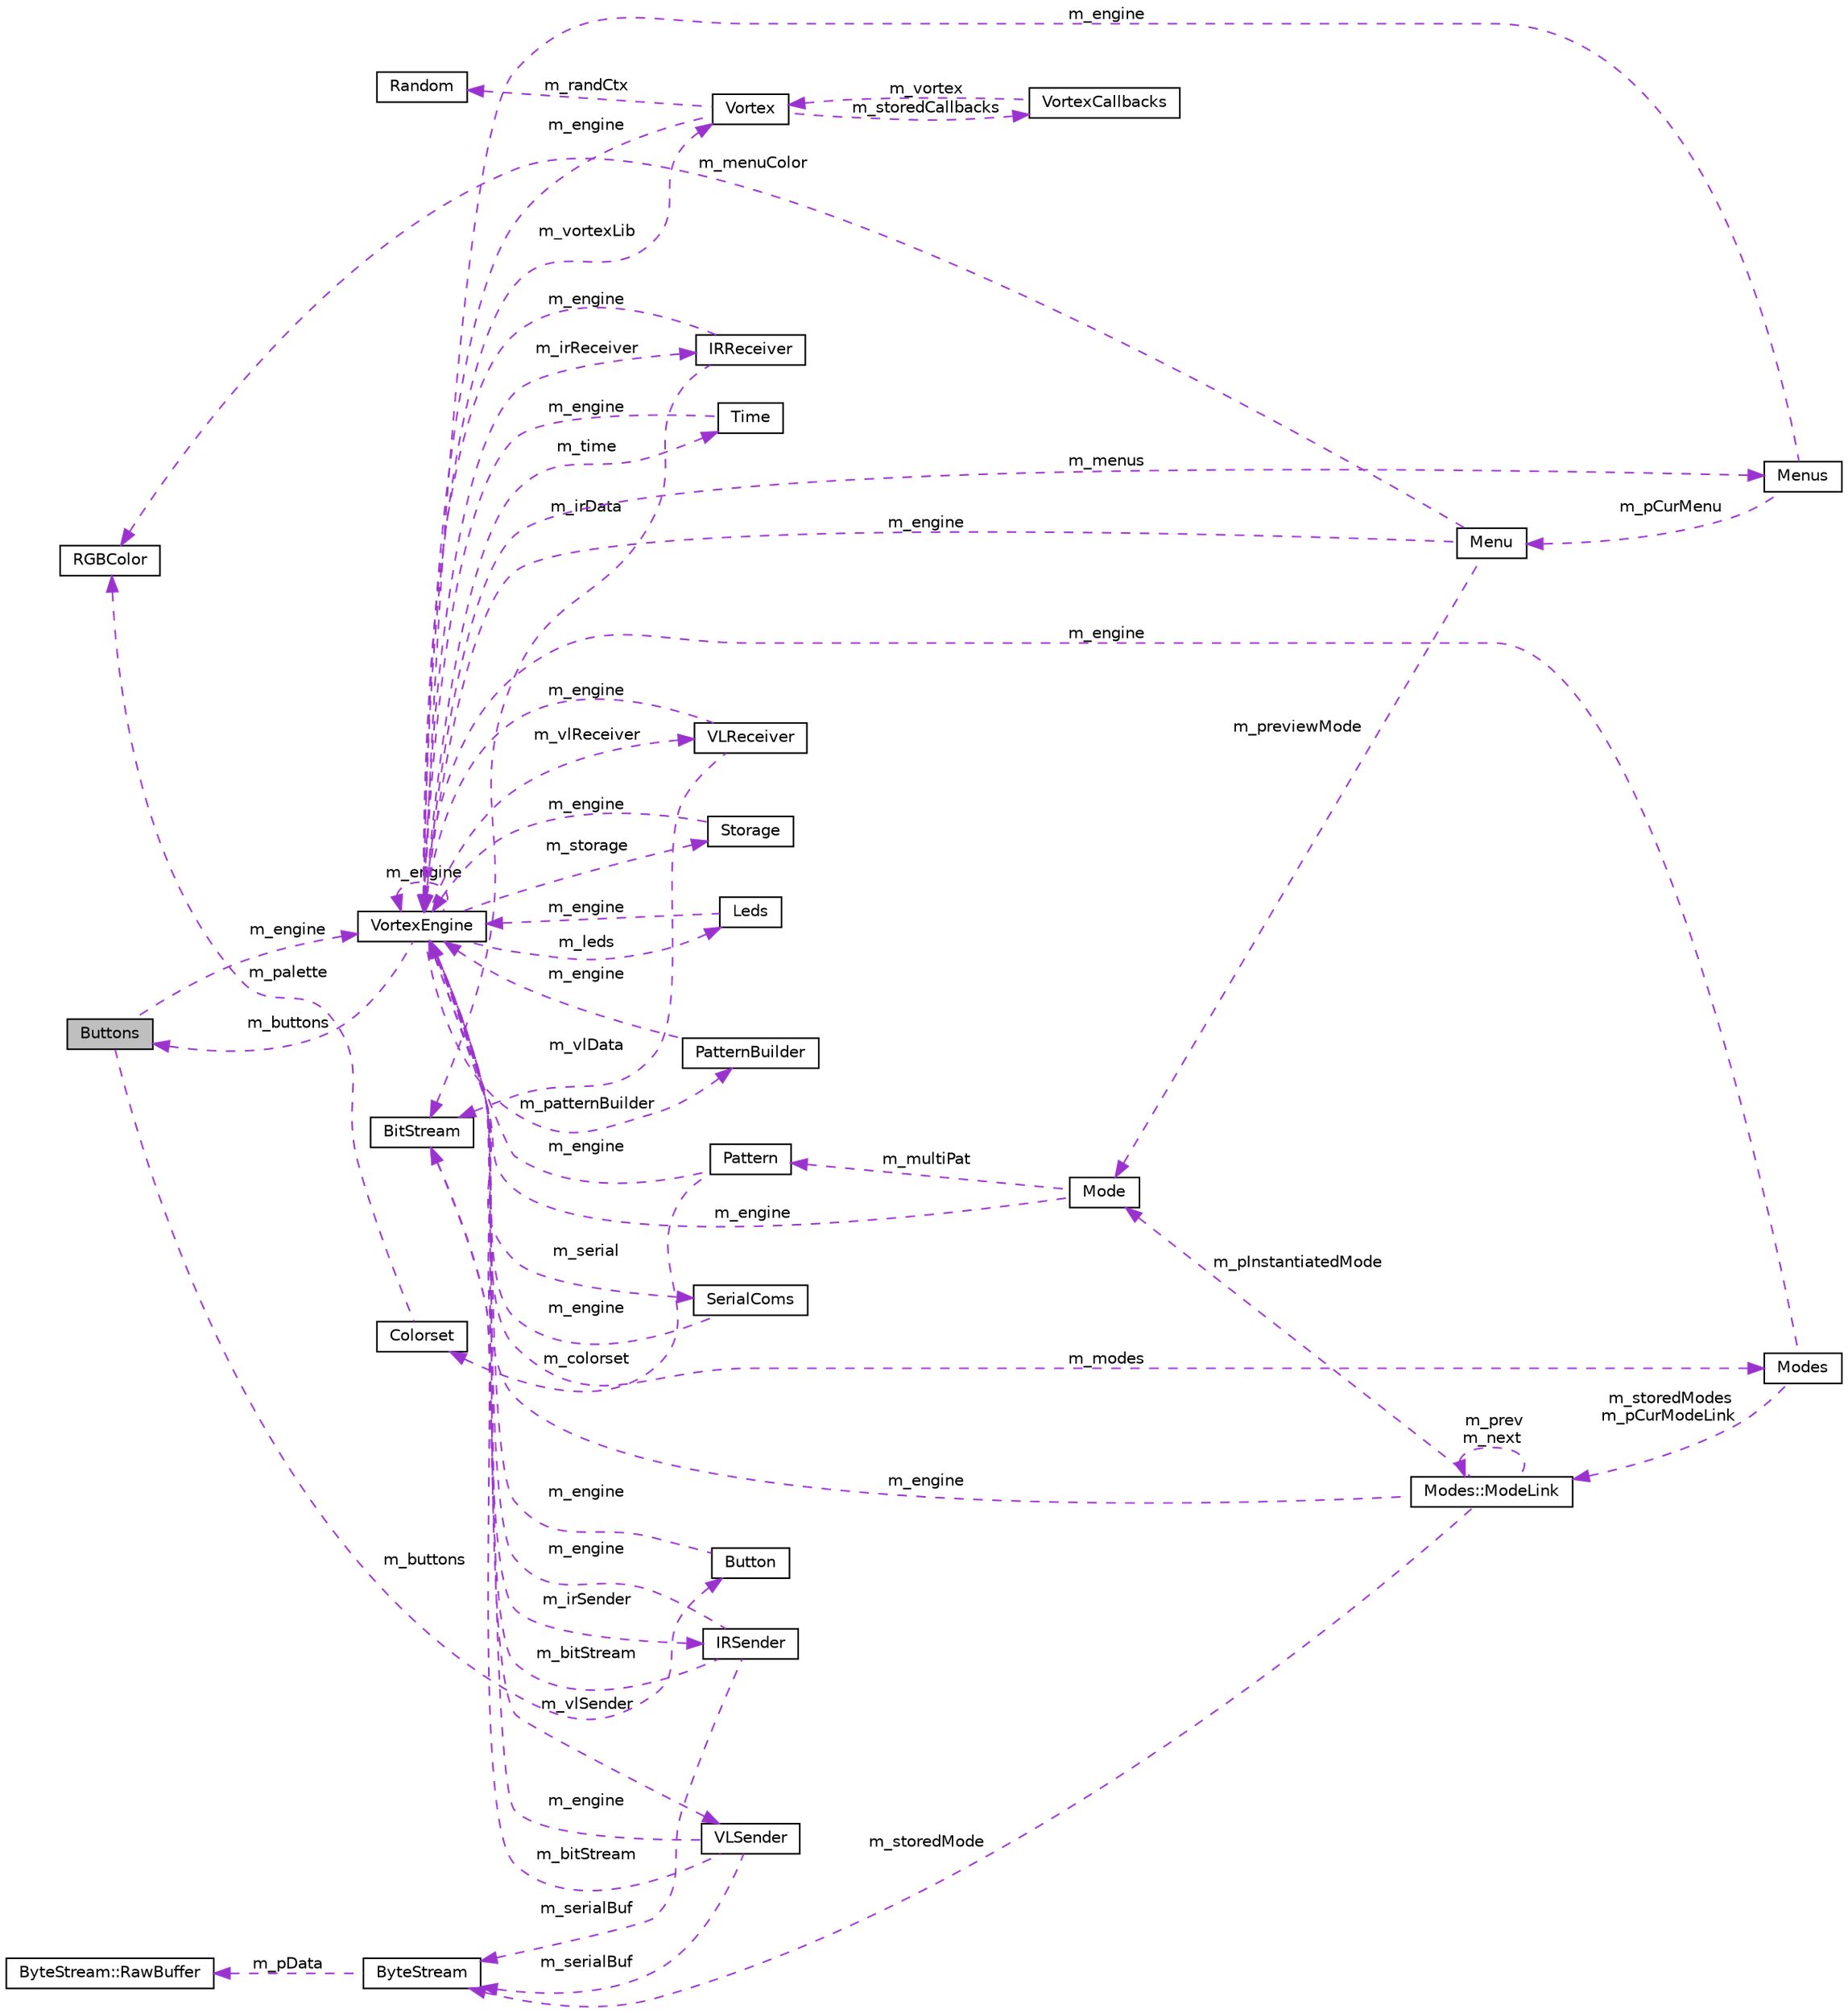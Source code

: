 digraph "Buttons"
{
 // INTERACTIVE_SVG=YES
 // LATEX_PDF_SIZE
  bgcolor="transparent";
  edge [fontname="Helvetica",fontsize="10",labelfontname="Helvetica",labelfontsize="10"];
  node [fontname="Helvetica",fontsize="10",shape=record];
  rankdir="LR";
  Node1 [label="Buttons",height=0.2,width=0.4,color="black", fillcolor="grey75", style="filled", fontcolor="black",tooltip=" "];
  Node2 -> Node1 [dir="back",color="darkorchid3",fontsize="10",style="dashed",label=" m_engine" ];
  Node2 [label="VortexEngine",height=0.2,width=0.4,color="black",URL="$classVortexEngine.html",tooltip=" "];
  Node3 -> Node2 [dir="back",color="darkorchid3",fontsize="10",style="dashed",label=" m_vlReceiver" ];
  Node3 [label="VLReceiver",height=0.2,width=0.4,color="black",URL="$classVLReceiver.html",tooltip=" "];
  Node2 -> Node3 [dir="back",color="darkorchid3",fontsize="10",style="dashed",label=" m_engine" ];
  Node4 -> Node3 [dir="back",color="darkorchid3",fontsize="10",style="dashed",label=" m_vlData" ];
  Node4 [label="BitStream",height=0.2,width=0.4,color="black",URL="$classBitStream.html",tooltip=" "];
  Node5 -> Node2 [dir="back",color="darkorchid3",fontsize="10",style="dashed",label=" m_storage" ];
  Node5 [label="Storage",height=0.2,width=0.4,color="black",URL="$classStorage.html",tooltip=" "];
  Node2 -> Node5 [dir="back",color="darkorchid3",fontsize="10",style="dashed",label=" m_engine" ];
  Node6 -> Node2 [dir="back",color="darkorchid3",fontsize="10",style="dashed",label=" m_irSender" ];
  Node6 [label="IRSender",height=0.2,width=0.4,color="black",URL="$classIRSender.html",tooltip=" "];
  Node2 -> Node6 [dir="back",color="darkorchid3",fontsize="10",style="dashed",label=" m_engine" ];
  Node4 -> Node6 [dir="back",color="darkorchid3",fontsize="10",style="dashed",label=" m_bitStream" ];
  Node7 -> Node6 [dir="back",color="darkorchid3",fontsize="10",style="dashed",label=" m_serialBuf" ];
  Node7 [label="ByteStream",height=0.2,width=0.4,color="black",URL="$classByteStream.html",tooltip=" "];
  Node8 -> Node7 [dir="back",color="darkorchid3",fontsize="10",style="dashed",label=" m_pData" ];
  Node8 [label="ByteStream::RawBuffer",height=0.2,width=0.4,color="black",URL="$structByteStream_1_1RawBuffer.html",tooltip=" "];
  Node2 -> Node2 [dir="back",color="darkorchid3",fontsize="10",style="dashed",label=" m_engine" ];
  Node1 -> Node2 [dir="back",color="darkorchid3",fontsize="10",style="dashed",label=" m_buttons" ];
  Node9 -> Node2 [dir="back",color="darkorchid3",fontsize="10",style="dashed",label=" m_leds" ];
  Node9 [label="Leds",height=0.2,width=0.4,color="black",URL="$classLeds.html",tooltip=" "];
  Node2 -> Node9 [dir="back",color="darkorchid3",fontsize="10",style="dashed",label=" m_engine" ];
  Node10 -> Node2 [dir="back",color="darkorchid3",fontsize="10",style="dashed",label=" m_patternBuilder" ];
  Node10 [label="PatternBuilder",height=0.2,width=0.4,color="black",URL="$classPatternBuilder.html",tooltip=" "];
  Node2 -> Node10 [dir="back",color="darkorchid3",fontsize="10",style="dashed",label=" m_engine" ];
  Node11 -> Node2 [dir="back",color="darkorchid3",fontsize="10",style="dashed",label=" m_vlSender" ];
  Node11 [label="VLSender",height=0.2,width=0.4,color="black",URL="$classVLSender.html",tooltip=" "];
  Node2 -> Node11 [dir="back",color="darkorchid3",fontsize="10",style="dashed",label=" m_engine" ];
  Node4 -> Node11 [dir="back",color="darkorchid3",fontsize="10",style="dashed",label=" m_bitStream" ];
  Node7 -> Node11 [dir="back",color="darkorchid3",fontsize="10",style="dashed",label=" m_serialBuf" ];
  Node12 -> Node2 [dir="back",color="darkorchid3",fontsize="10",style="dashed",label=" m_modes" ];
  Node12 [label="Modes",height=0.2,width=0.4,color="black",URL="$classModes.html",tooltip=" "];
  Node2 -> Node12 [dir="back",color="darkorchid3",fontsize="10",style="dashed",label=" m_engine" ];
  Node13 -> Node12 [dir="back",color="darkorchid3",fontsize="10",style="dashed",label=" m_storedModes\nm_pCurModeLink" ];
  Node13 [label="Modes::ModeLink",height=0.2,width=0.4,color="black",URL="$classModes_1_1ModeLink.html",tooltip=" "];
  Node14 -> Node13 [dir="back",color="darkorchid3",fontsize="10",style="dashed",label=" m_pInstantiatedMode" ];
  Node14 [label="Mode",height=0.2,width=0.4,color="black",URL="$classMode.html",tooltip=" "];
  Node2 -> Node14 [dir="back",color="darkorchid3",fontsize="10",style="dashed",label=" m_engine" ];
  Node15 -> Node14 [dir="back",color="darkorchid3",fontsize="10",style="dashed",label=" m_multiPat" ];
  Node15 [label="Pattern",height=0.2,width=0.4,color="black",URL="$classPattern.html",tooltip=" "];
  Node2 -> Node15 [dir="back",color="darkorchid3",fontsize="10",style="dashed",label=" m_engine" ];
  Node16 -> Node15 [dir="back",color="darkorchid3",fontsize="10",style="dashed",label=" m_colorset" ];
  Node16 [label="Colorset",height=0.2,width=0.4,color="black",URL="$classColorset.html",tooltip=" "];
  Node17 -> Node16 [dir="back",color="darkorchid3",fontsize="10",style="dashed",label=" m_palette" ];
  Node17 [label="RGBColor",height=0.2,width=0.4,color="black",URL="$classRGBColor.html",tooltip=" "];
  Node2 -> Node13 [dir="back",color="darkorchid3",fontsize="10",style="dashed",label=" m_engine" ];
  Node7 -> Node13 [dir="back",color="darkorchid3",fontsize="10",style="dashed",label=" m_storedMode" ];
  Node13 -> Node13 [dir="back",color="darkorchid3",fontsize="10",style="dashed",label=" m_prev\nm_next" ];
  Node18 -> Node2 [dir="back",color="darkorchid3",fontsize="10",style="dashed",label=" m_serial" ];
  Node18 [label="SerialComs",height=0.2,width=0.4,color="black",URL="$classSerialComs.html",tooltip=" "];
  Node2 -> Node18 [dir="back",color="darkorchid3",fontsize="10",style="dashed",label=" m_engine" ];
  Node19 -> Node2 [dir="back",color="darkorchid3",fontsize="10",style="dashed",label=" m_vortexLib" ];
  Node19 [label="Vortex",height=0.2,width=0.4,color="black",URL="$classVortex.html",tooltip=" "];
  Node20 -> Node19 [dir="back",color="darkorchid3",fontsize="10",style="dashed",label=" m_randCtx" ];
  Node20 [label="Random",height=0.2,width=0.4,color="black",URL="$classRandom.html",tooltip=" "];
  Node2 -> Node19 [dir="back",color="darkorchid3",fontsize="10",style="dashed",label=" m_engine" ];
  Node21 -> Node19 [dir="back",color="darkorchid3",fontsize="10",style="dashed",label=" m_storedCallbacks" ];
  Node21 [label="VortexCallbacks",height=0.2,width=0.4,color="black",URL="$classVortexCallbacks.html",tooltip=" "];
  Node19 -> Node21 [dir="back",color="darkorchid3",fontsize="10",style="dashed",label=" m_vortex" ];
  Node22 -> Node2 [dir="back",color="darkorchid3",fontsize="10",style="dashed",label=" m_irReceiver" ];
  Node22 [label="IRReceiver",height=0.2,width=0.4,color="black",URL="$classIRReceiver.html",tooltip=" "];
  Node2 -> Node22 [dir="back",color="darkorchid3",fontsize="10",style="dashed",label=" m_engine" ];
  Node4 -> Node22 [dir="back",color="darkorchid3",fontsize="10",style="dashed",label=" m_irData" ];
  Node23 -> Node2 [dir="back",color="darkorchid3",fontsize="10",style="dashed",label=" m_time" ];
  Node23 [label="Time",height=0.2,width=0.4,color="black",URL="$classTime.html",tooltip=" "];
  Node2 -> Node23 [dir="back",color="darkorchid3",fontsize="10",style="dashed",label=" m_engine" ];
  Node24 -> Node2 [dir="back",color="darkorchid3",fontsize="10",style="dashed",label=" m_menus" ];
  Node24 [label="Menus",height=0.2,width=0.4,color="black",URL="$classMenus.html",tooltip=" "];
  Node2 -> Node24 [dir="back",color="darkorchid3",fontsize="10",style="dashed",label=" m_engine" ];
  Node25 -> Node24 [dir="back",color="darkorchid3",fontsize="10",style="dashed",label=" m_pCurMenu" ];
  Node25 [label="Menu",height=0.2,width=0.4,color="black",URL="$classMenu.html",tooltip=" "];
  Node14 -> Node25 [dir="back",color="darkorchid3",fontsize="10",style="dashed",label=" m_previewMode" ];
  Node17 -> Node25 [dir="back",color="darkorchid3",fontsize="10",style="dashed",label=" m_menuColor" ];
  Node2 -> Node25 [dir="back",color="darkorchid3",fontsize="10",style="dashed",label=" m_engine" ];
  Node26 -> Node1 [dir="back",color="darkorchid3",fontsize="10",style="dashed",label=" m_buttons" ];
  Node26 [label="Button",height=0.2,width=0.4,color="black",URL="$classButton.html",tooltip=" "];
  Node2 -> Node26 [dir="back",color="darkorchid3",fontsize="10",style="dashed",label=" m_engine" ];
}
